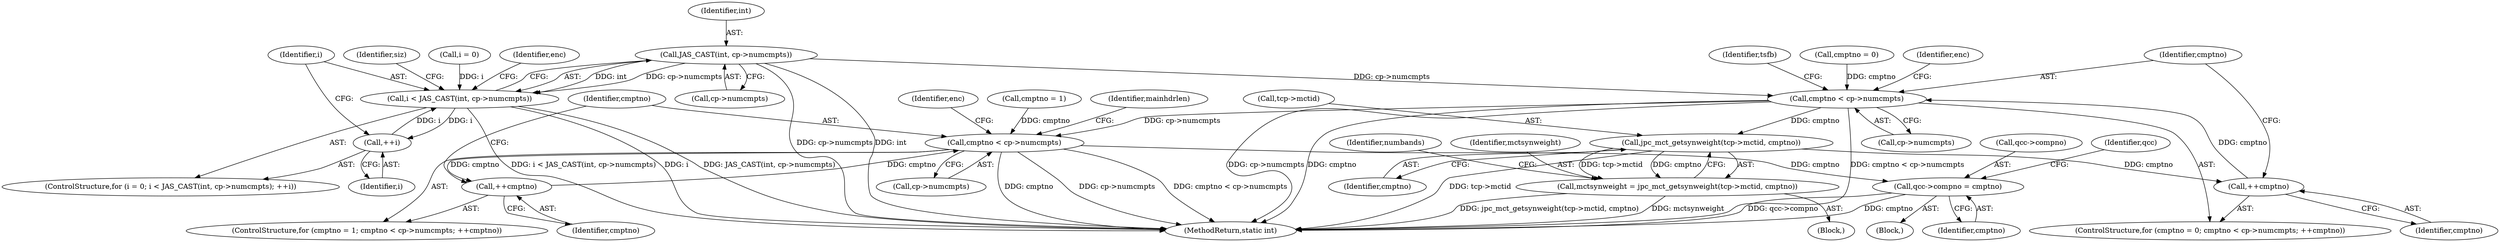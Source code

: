 digraph "0_jasper_d42b2388f7f8e0332c846675133acea151fc557a_38@pointer" {
"1000288" [label="(Call,JAS_CAST(int, cp->numcmpts))"];
"1000286" [label="(Call,i < JAS_CAST(int, cp->numcmpts))"];
"1000293" [label="(Call,++i)"];
"1000523" [label="(Call,cmptno < cp->numcmpts)"];
"1000561" [label="(Call,jpc_mct_getsynweight(tcp->mctid, cmptno))"];
"1000528" [label="(Call,++cmptno)"];
"1000559" [label="(Call,mctsynweight = jpc_mct_getsynweight(tcp->mctid, cmptno))"];
"1001013" [label="(Call,cmptno < cp->numcmpts)"];
"1001018" [label="(Call,++cmptno)"];
"1001043" [label="(Call,qcc->compno = cmptno)"];
"1000528" [label="(Call,++cmptno)"];
"1000523" [label="(Call,cmptno < cp->numcmpts)"];
"1001043" [label="(Call,qcc->compno = cmptno)"];
"1000287" [label="(Identifier,i)"];
"1000289" [label="(Identifier,int)"];
"1000286" [label="(Call,i < JAS_CAST(int, cp->numcmpts))"];
"1001015" [label="(Call,cp->numcmpts)"];
"1001010" [label="(Call,cmptno = 1)"];
"1001044" [label="(Call,qcc->compno)"];
"1000567" [label="(Identifier,numbands)"];
"1000282" [label="(ControlStructure,for (i = 0; i < JAS_CAST(int, cp->numcmpts); ++i))"];
"1001014" [label="(Identifier,cmptno)"];
"1000561" [label="(Call,jpc_mct_getsynweight(tcp->mctid, cmptno))"];
"1000290" [label="(Call,cp->numcmpts)"];
"1000532" [label="(Identifier,tsfb)"];
"1000520" [label="(Call,cmptno = 0)"];
"1001131" [label="(Identifier,mainhdrlen)"];
"1000293" [label="(Call,++i)"];
"1001025" [label="(Identifier,enc)"];
"1001020" [label="(Block,)"];
"1001051" [label="(Identifier,qcc)"];
"1001187" [label="(MethodReturn,static int)"];
"1001047" [label="(Identifier,cmptno)"];
"1000283" [label="(Call,i = 0)"];
"1000525" [label="(Call,cp->numcmpts)"];
"1000288" [label="(Call,JAS_CAST(int, cp->numcmpts))"];
"1000519" [label="(ControlStructure,for (cmptno = 0; cmptno < cp->numcmpts; ++cmptno))"];
"1000559" [label="(Call,mctsynweight = jpc_mct_getsynweight(tcp->mctid, cmptno))"];
"1000359" [label="(Identifier,enc)"];
"1000560" [label="(Identifier,mctsynweight)"];
"1000300" [label="(Identifier,siz)"];
"1000562" [label="(Call,tcp->mctid)"];
"1000675" [label="(Identifier,enc)"];
"1001013" [label="(Call,cmptno < cp->numcmpts)"];
"1000530" [label="(Block,)"];
"1001009" [label="(ControlStructure,for (cmptno = 1; cmptno < cp->numcmpts; ++cmptno))"];
"1001019" [label="(Identifier,cmptno)"];
"1000529" [label="(Identifier,cmptno)"];
"1000524" [label="(Identifier,cmptno)"];
"1000294" [label="(Identifier,i)"];
"1000565" [label="(Identifier,cmptno)"];
"1001018" [label="(Call,++cmptno)"];
"1000288" -> "1000286"  [label="AST: "];
"1000288" -> "1000290"  [label="CFG: "];
"1000289" -> "1000288"  [label="AST: "];
"1000290" -> "1000288"  [label="AST: "];
"1000286" -> "1000288"  [label="CFG: "];
"1000288" -> "1001187"  [label="DDG: cp->numcmpts"];
"1000288" -> "1001187"  [label="DDG: int"];
"1000288" -> "1000286"  [label="DDG: int"];
"1000288" -> "1000286"  [label="DDG: cp->numcmpts"];
"1000288" -> "1000523"  [label="DDG: cp->numcmpts"];
"1000286" -> "1000282"  [label="AST: "];
"1000287" -> "1000286"  [label="AST: "];
"1000300" -> "1000286"  [label="CFG: "];
"1000359" -> "1000286"  [label="CFG: "];
"1000286" -> "1001187"  [label="DDG: i < JAS_CAST(int, cp->numcmpts)"];
"1000286" -> "1001187"  [label="DDG: i"];
"1000286" -> "1001187"  [label="DDG: JAS_CAST(int, cp->numcmpts)"];
"1000283" -> "1000286"  [label="DDG: i"];
"1000293" -> "1000286"  [label="DDG: i"];
"1000286" -> "1000293"  [label="DDG: i"];
"1000293" -> "1000282"  [label="AST: "];
"1000293" -> "1000294"  [label="CFG: "];
"1000294" -> "1000293"  [label="AST: "];
"1000287" -> "1000293"  [label="CFG: "];
"1000523" -> "1000519"  [label="AST: "];
"1000523" -> "1000525"  [label="CFG: "];
"1000524" -> "1000523"  [label="AST: "];
"1000525" -> "1000523"  [label="AST: "];
"1000532" -> "1000523"  [label="CFG: "];
"1000675" -> "1000523"  [label="CFG: "];
"1000523" -> "1001187"  [label="DDG: cp->numcmpts"];
"1000523" -> "1001187"  [label="DDG: cmptno"];
"1000523" -> "1001187"  [label="DDG: cmptno < cp->numcmpts"];
"1000528" -> "1000523"  [label="DDG: cmptno"];
"1000520" -> "1000523"  [label="DDG: cmptno"];
"1000523" -> "1000561"  [label="DDG: cmptno"];
"1000523" -> "1001013"  [label="DDG: cp->numcmpts"];
"1000561" -> "1000559"  [label="AST: "];
"1000561" -> "1000565"  [label="CFG: "];
"1000562" -> "1000561"  [label="AST: "];
"1000565" -> "1000561"  [label="AST: "];
"1000559" -> "1000561"  [label="CFG: "];
"1000561" -> "1001187"  [label="DDG: tcp->mctid"];
"1000561" -> "1000528"  [label="DDG: cmptno"];
"1000561" -> "1000559"  [label="DDG: tcp->mctid"];
"1000561" -> "1000559"  [label="DDG: cmptno"];
"1000528" -> "1000519"  [label="AST: "];
"1000528" -> "1000529"  [label="CFG: "];
"1000529" -> "1000528"  [label="AST: "];
"1000524" -> "1000528"  [label="CFG: "];
"1000559" -> "1000530"  [label="AST: "];
"1000560" -> "1000559"  [label="AST: "];
"1000567" -> "1000559"  [label="CFG: "];
"1000559" -> "1001187"  [label="DDG: mctsynweight"];
"1000559" -> "1001187"  [label="DDG: jpc_mct_getsynweight(tcp->mctid, cmptno)"];
"1001013" -> "1001009"  [label="AST: "];
"1001013" -> "1001015"  [label="CFG: "];
"1001014" -> "1001013"  [label="AST: "];
"1001015" -> "1001013"  [label="AST: "];
"1001025" -> "1001013"  [label="CFG: "];
"1001131" -> "1001013"  [label="CFG: "];
"1001013" -> "1001187"  [label="DDG: cp->numcmpts"];
"1001013" -> "1001187"  [label="DDG: cmptno < cp->numcmpts"];
"1001013" -> "1001187"  [label="DDG: cmptno"];
"1001018" -> "1001013"  [label="DDG: cmptno"];
"1001010" -> "1001013"  [label="DDG: cmptno"];
"1001013" -> "1001018"  [label="DDG: cmptno"];
"1001013" -> "1001043"  [label="DDG: cmptno"];
"1001018" -> "1001009"  [label="AST: "];
"1001018" -> "1001019"  [label="CFG: "];
"1001019" -> "1001018"  [label="AST: "];
"1001014" -> "1001018"  [label="CFG: "];
"1001043" -> "1001020"  [label="AST: "];
"1001043" -> "1001047"  [label="CFG: "];
"1001044" -> "1001043"  [label="AST: "];
"1001047" -> "1001043"  [label="AST: "];
"1001051" -> "1001043"  [label="CFG: "];
"1001043" -> "1001187"  [label="DDG: qcc->compno"];
"1001043" -> "1001187"  [label="DDG: cmptno"];
}
